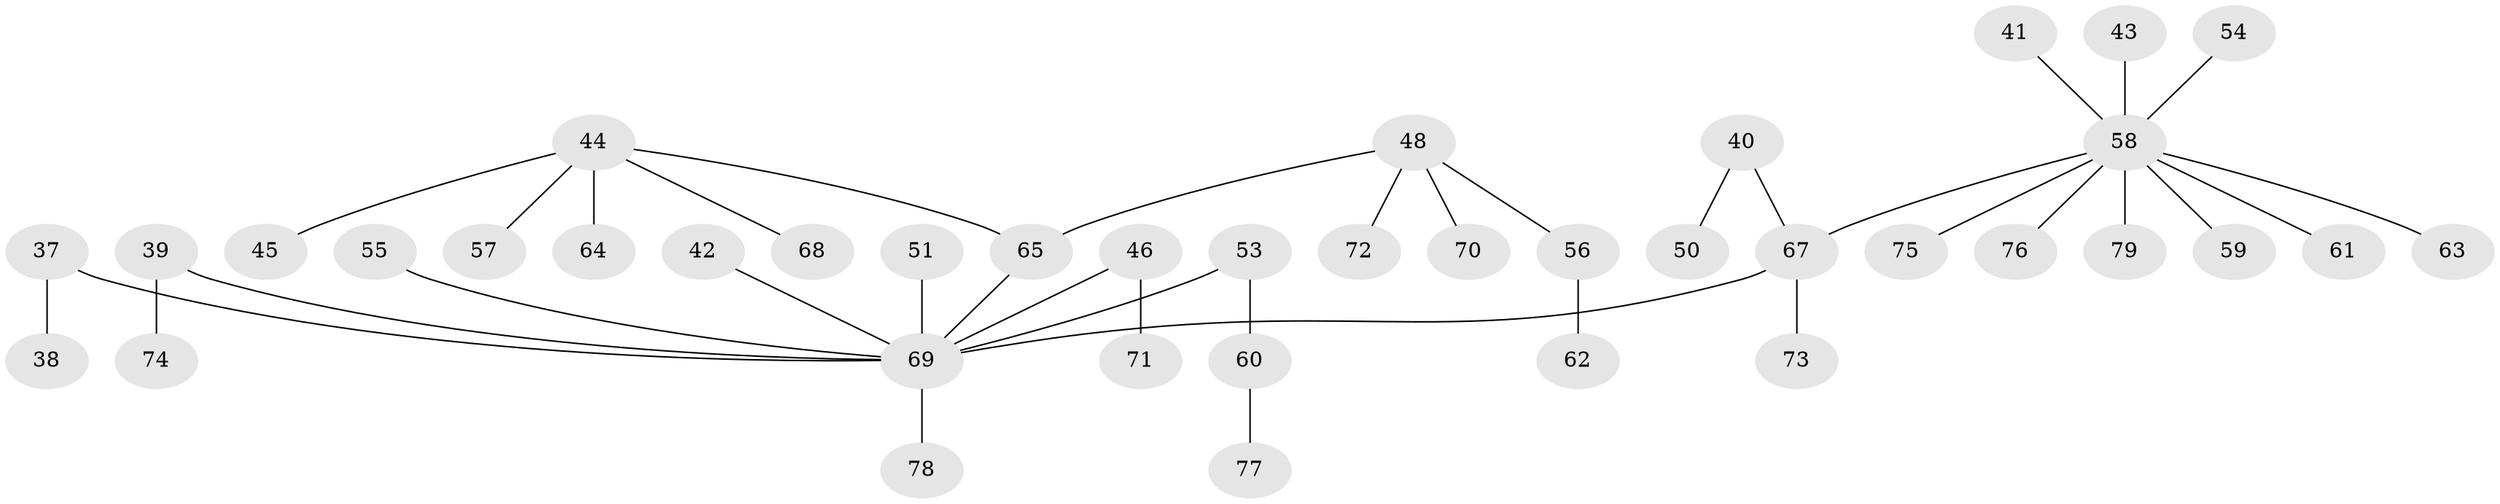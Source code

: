 // original degree distribution, {6: 0.012658227848101266, 5: 0.05063291139240506, 3: 0.11392405063291139, 4: 0.0759493670886076, 2: 0.25316455696202533, 1: 0.4936708860759494}
// Generated by graph-tools (version 1.1) at 2025/53/03/09/25 04:53:12]
// undirected, 39 vertices, 38 edges
graph export_dot {
graph [start="1"]
  node [color=gray90,style=filled];
  37;
  38;
  39;
  40 [super="+13"];
  41;
  42 [super="+11"];
  43;
  44 [super="+15"];
  45;
  46;
  48 [super="+34"];
  50;
  51;
  53;
  54;
  55;
  56;
  57;
  58 [super="+33+32+23+47+36"];
  59;
  60;
  61;
  62;
  63;
  64;
  65 [super="+12+19"];
  67 [super="+66"];
  68;
  69 [super="+35"];
  70;
  71;
  72;
  73;
  74;
  75;
  76;
  77;
  78;
  79;
  37 -- 38;
  37 -- 69;
  39 -- 74;
  39 -- 69;
  40 -- 50;
  40 -- 67;
  41 -- 58;
  42 -- 69;
  43 -- 58;
  44 -- 45;
  44 -- 64;
  44 -- 68;
  44 -- 57;
  44 -- 65;
  46 -- 71;
  46 -- 69;
  48 -- 65;
  48 -- 70;
  48 -- 72;
  48 -- 56;
  51 -- 69;
  53 -- 60;
  53 -- 69;
  54 -- 58;
  55 -- 69;
  56 -- 62;
  58 -- 63;
  58 -- 67;
  58 -- 59;
  58 -- 75;
  58 -- 76;
  58 -- 61;
  58 -- 79;
  60 -- 77;
  65 -- 69;
  67 -- 69;
  67 -- 73;
  69 -- 78;
}
